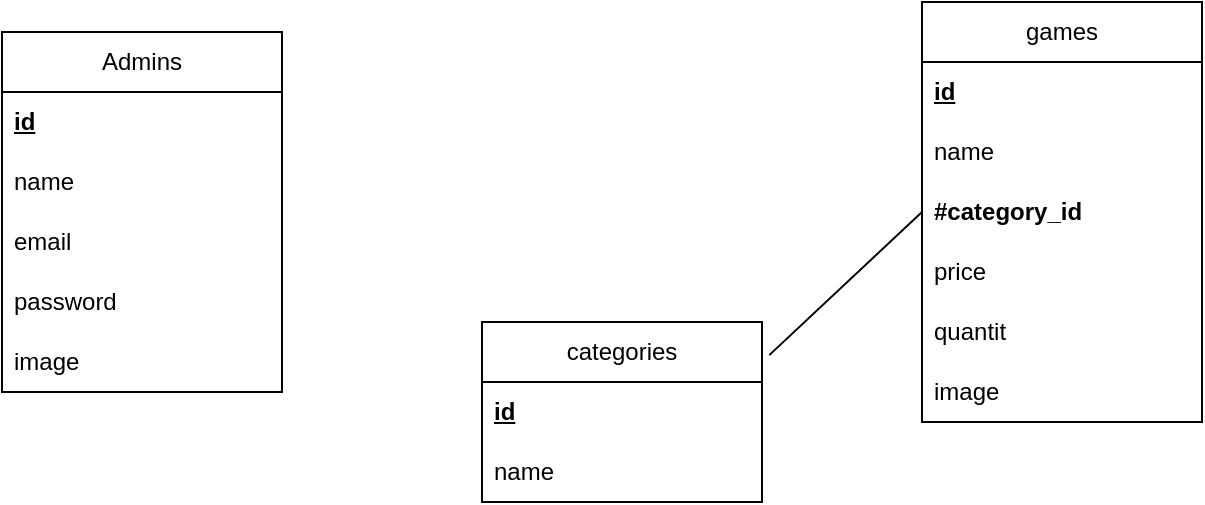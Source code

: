 <mxfile version="20.5.3" type="device"><diagram id="fE1F9wnDbcJlHLP0BQmz" name="Page-1"><mxGraphModel dx="1038" dy="489" grid="1" gridSize="10" guides="1" tooltips="1" connect="1" arrows="1" fold="1" page="1" pageScale="1" pageWidth="827" pageHeight="1169" math="0" shadow="0"><root><mxCell id="0"/><mxCell id="1" parent="0"/><mxCell id="CLRZbbgY1D9TrthTKni8-1" value="Admins" style="swimlane;fontStyle=0;childLayout=stackLayout;horizontal=1;startSize=30;horizontalStack=0;resizeParent=1;resizeParentMax=0;resizeLast=0;collapsible=1;marginBottom=0;whiteSpace=wrap;html=1;" parent="1" vertex="1"><mxGeometry x="120" y="355" width="140" height="180" as="geometry"/></mxCell><mxCell id="CLRZbbgY1D9TrthTKni8-2" value="&lt;u&gt;&lt;b&gt;id&lt;/b&gt;&lt;/u&gt;" style="text;strokeColor=none;fillColor=none;align=left;verticalAlign=middle;spacingLeft=4;spacingRight=4;overflow=hidden;points=[[0,0.5],[1,0.5]];portConstraint=eastwest;rotatable=0;whiteSpace=wrap;html=1;" parent="CLRZbbgY1D9TrthTKni8-1" vertex="1"><mxGeometry y="30" width="140" height="30" as="geometry"/></mxCell><mxCell id="CLRZbbgY1D9TrthTKni8-3" value="name" style="text;strokeColor=none;fillColor=none;align=left;verticalAlign=middle;spacingLeft=4;spacingRight=4;overflow=hidden;points=[[0,0.5],[1,0.5]];portConstraint=eastwest;rotatable=0;whiteSpace=wrap;html=1;" parent="CLRZbbgY1D9TrthTKni8-1" vertex="1"><mxGeometry y="60" width="140" height="30" as="geometry"/></mxCell><mxCell id="CLRZbbgY1D9TrthTKni8-4" value="email" style="text;strokeColor=none;fillColor=none;align=left;verticalAlign=middle;spacingLeft=4;spacingRight=4;overflow=hidden;points=[[0,0.5],[1,0.5]];portConstraint=eastwest;rotatable=0;whiteSpace=wrap;html=1;" parent="CLRZbbgY1D9TrthTKni8-1" vertex="1"><mxGeometry y="90" width="140" height="30" as="geometry"/></mxCell><mxCell id="CLRZbbgY1D9TrthTKni8-5" value="password" style="text;strokeColor=none;fillColor=none;align=left;verticalAlign=middle;spacingLeft=4;spacingRight=4;overflow=hidden;points=[[0,0.5],[1,0.5]];portConstraint=eastwest;rotatable=0;whiteSpace=wrap;html=1;" parent="CLRZbbgY1D9TrthTKni8-1" vertex="1"><mxGeometry y="120" width="140" height="30" as="geometry"/></mxCell><mxCell id="CLRZbbgY1D9TrthTKni8-6" value="image" style="text;strokeColor=none;fillColor=none;align=left;verticalAlign=middle;spacingLeft=4;spacingRight=4;overflow=hidden;points=[[0,0.5],[1,0.5]];portConstraint=eastwest;rotatable=0;whiteSpace=wrap;html=1;" parent="CLRZbbgY1D9TrthTKni8-1" vertex="1"><mxGeometry y="150" width="140" height="30" as="geometry"/></mxCell><mxCell id="CLRZbbgY1D9TrthTKni8-7" value="games" style="swimlane;fontStyle=0;childLayout=stackLayout;horizontal=1;startSize=30;horizontalStack=0;resizeParent=1;resizeParentMax=0;resizeLast=0;collapsible=1;marginBottom=0;whiteSpace=wrap;html=1;" parent="1" vertex="1"><mxGeometry x="580" y="340" width="140" height="210" as="geometry"/></mxCell><mxCell id="CLRZbbgY1D9TrthTKni8-8" value="&lt;b&gt;&lt;u&gt;id&lt;/u&gt;&lt;/b&gt;" style="text;strokeColor=none;fillColor=none;align=left;verticalAlign=middle;spacingLeft=4;spacingRight=4;overflow=hidden;points=[[0,0.5],[1,0.5]];portConstraint=eastwest;rotatable=0;whiteSpace=wrap;html=1;" parent="CLRZbbgY1D9TrthTKni8-7" vertex="1"><mxGeometry y="30" width="140" height="30" as="geometry"/></mxCell><mxCell id="CLRZbbgY1D9TrthTKni8-9" value="name" style="text;strokeColor=none;fillColor=none;align=left;verticalAlign=middle;spacingLeft=4;spacingRight=4;overflow=hidden;points=[[0,0.5],[1,0.5]];portConstraint=eastwest;rotatable=0;whiteSpace=wrap;html=1;" parent="CLRZbbgY1D9TrthTKni8-7" vertex="1"><mxGeometry y="60" width="140" height="30" as="geometry"/></mxCell><mxCell id="CLRZbbgY1D9TrthTKni8-10" value="&lt;b&gt;#category_id&lt;/b&gt;" style="text;strokeColor=none;fillColor=none;align=left;verticalAlign=middle;spacingLeft=4;spacingRight=4;overflow=hidden;points=[[0,0.5],[1,0.5]];portConstraint=eastwest;rotatable=0;whiteSpace=wrap;html=1;" parent="CLRZbbgY1D9TrthTKni8-7" vertex="1"><mxGeometry y="90" width="140" height="30" as="geometry"/></mxCell><mxCell id="CLRZbbgY1D9TrthTKni8-11" value="price" style="text;strokeColor=none;fillColor=none;align=left;verticalAlign=middle;spacingLeft=4;spacingRight=4;overflow=hidden;points=[[0,0.5],[1,0.5]];portConstraint=eastwest;rotatable=0;whiteSpace=wrap;html=1;" parent="CLRZbbgY1D9TrthTKni8-7" vertex="1"><mxGeometry y="120" width="140" height="30" as="geometry"/></mxCell><mxCell id="CLRZbbgY1D9TrthTKni8-12" value="quantit" style="text;strokeColor=none;fillColor=none;align=left;verticalAlign=middle;spacingLeft=4;spacingRight=4;overflow=hidden;points=[[0,0.5],[1,0.5]];portConstraint=eastwest;rotatable=0;whiteSpace=wrap;html=1;" parent="CLRZbbgY1D9TrthTKni8-7" vertex="1"><mxGeometry y="150" width="140" height="30" as="geometry"/></mxCell><mxCell id="CLRZbbgY1D9TrthTKni8-13" value="image" style="text;strokeColor=none;fillColor=none;align=left;verticalAlign=middle;spacingLeft=4;spacingRight=4;overflow=hidden;points=[[0,0.5],[1,0.5]];portConstraint=eastwest;rotatable=0;whiteSpace=wrap;html=1;" parent="CLRZbbgY1D9TrthTKni8-7" vertex="1"><mxGeometry y="180" width="140" height="30" as="geometry"/></mxCell><mxCell id="CLRZbbgY1D9TrthTKni8-19" value="categories" style="swimlane;fontStyle=0;childLayout=stackLayout;horizontal=1;startSize=30;horizontalStack=0;resizeParent=1;resizeParentMax=0;resizeLast=0;collapsible=1;marginBottom=0;whiteSpace=wrap;html=1;" parent="1" vertex="1"><mxGeometry x="360" y="500" width="140" height="90" as="geometry"/></mxCell><mxCell id="CLRZbbgY1D9TrthTKni8-20" value="&lt;b&gt;&lt;u&gt;id&lt;/u&gt;&lt;/b&gt;" style="text;strokeColor=none;fillColor=none;align=left;verticalAlign=middle;spacingLeft=4;spacingRight=4;overflow=hidden;points=[[0,0.5],[1,0.5]];portConstraint=eastwest;rotatable=0;whiteSpace=wrap;html=1;" parent="CLRZbbgY1D9TrthTKni8-19" vertex="1"><mxGeometry y="30" width="140" height="30" as="geometry"/></mxCell><mxCell id="CLRZbbgY1D9TrthTKni8-21" value="name" style="text;strokeColor=none;fillColor=none;align=left;verticalAlign=middle;spacingLeft=4;spacingRight=4;overflow=hidden;points=[[0,0.5],[1,0.5]];portConstraint=eastwest;rotatable=0;whiteSpace=wrap;html=1;" parent="CLRZbbgY1D9TrthTKni8-19" vertex="1"><mxGeometry y="60" width="140" height="30" as="geometry"/></mxCell><mxCell id="CLRZbbgY1D9TrthTKni8-28" style="rounded=0;orthogonalLoop=1;jettySize=auto;html=1;entryX=0;entryY=0.5;entryDx=0;entryDy=0;exitX=1.026;exitY=0.184;exitDx=0;exitDy=0;exitPerimeter=0;endArrow=none;endFill=0;" parent="1" source="CLRZbbgY1D9TrthTKni8-19" target="CLRZbbgY1D9TrthTKni8-10" edge="1"><mxGeometry relative="1" as="geometry"/></mxCell></root></mxGraphModel></diagram></mxfile>